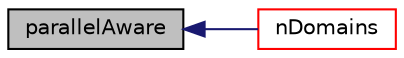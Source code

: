 digraph "parallelAware"
{
  bgcolor="transparent";
  edge [fontname="Helvetica",fontsize="10",labelfontname="Helvetica",labelfontsize="10"];
  node [fontname="Helvetica",fontsize="10",shape=record];
  rankdir="LR";
  Node622 [label="parallelAware",height=0.2,width=0.4,color="black", fillcolor="grey75", style="filled", fontcolor="black"];
  Node622 -> Node623 [dir="back",color="midnightblue",fontsize="10",style="solid",fontname="Helvetica"];
  Node623 [label="nDomains",height=0.2,width=0.4,color="red",URL="$a29949.html#a1b33774b594eb59235dd8774688ba2a9"];
}
